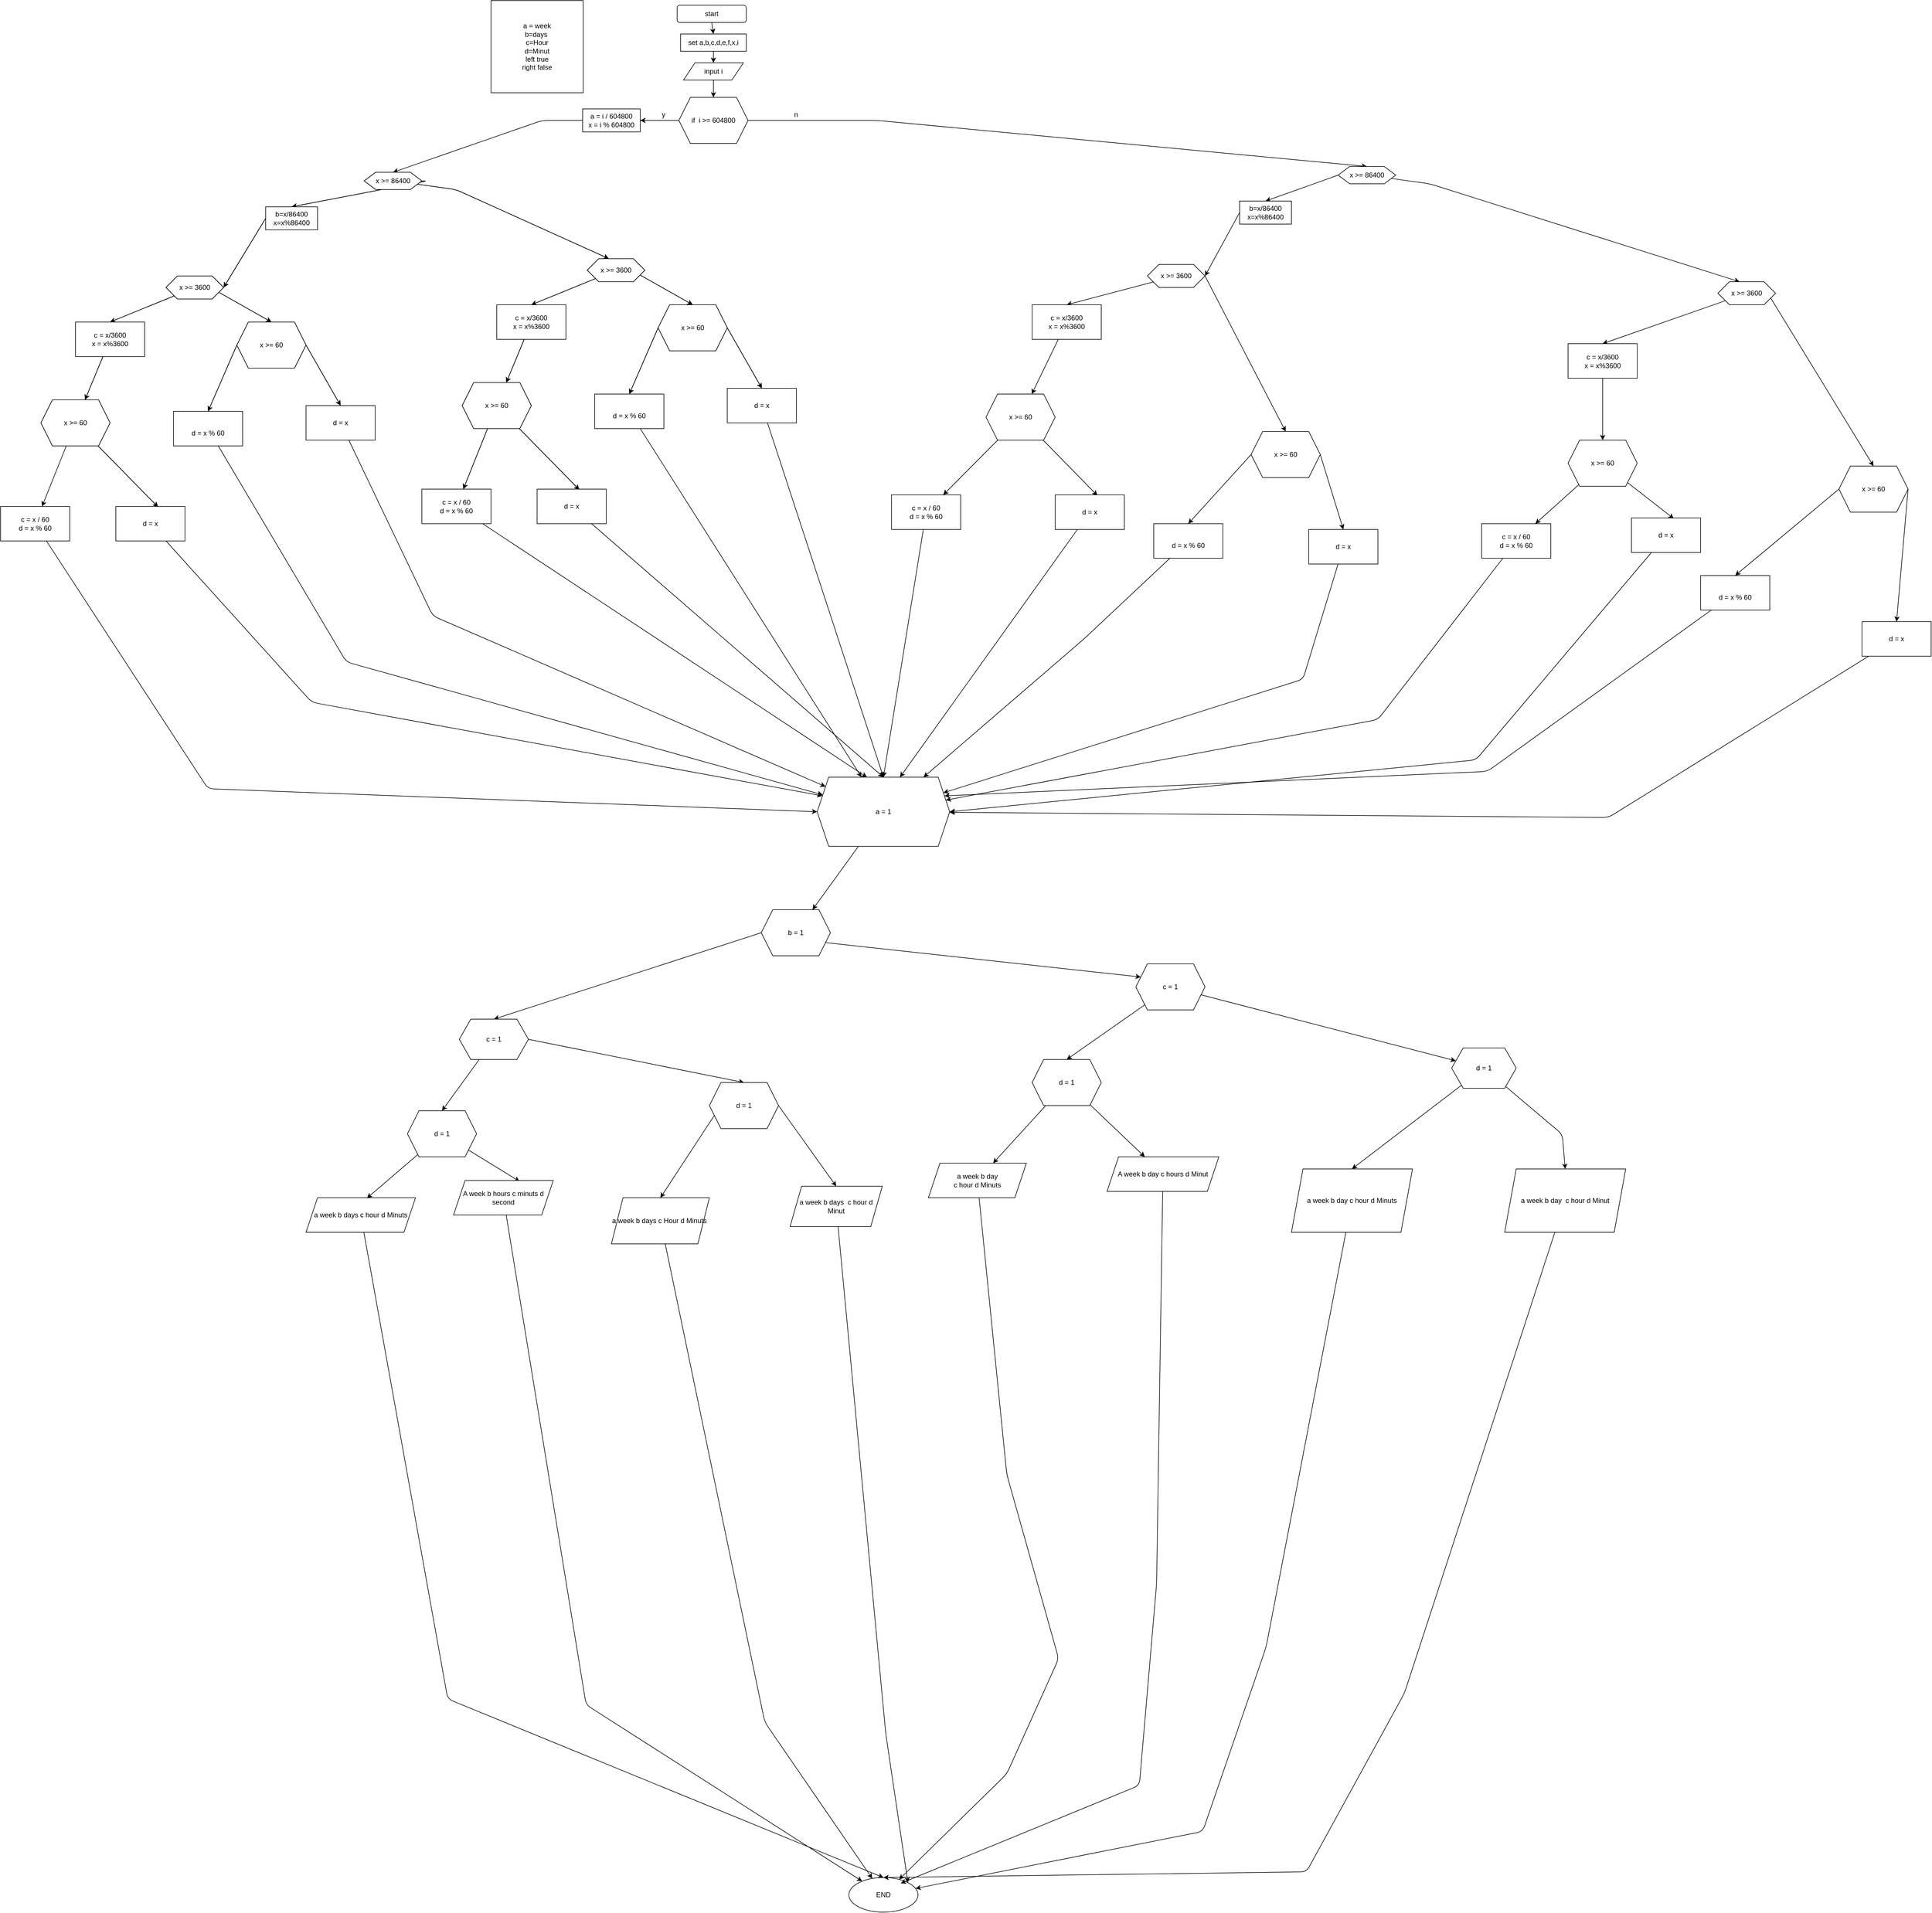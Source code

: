<mxfile>
    <diagram id="syNygfTc7iQa30JgWkQB" name="Page-1">
        <mxGraphModel dx="2212" dy="671" grid="0" gridSize="10" guides="1" tooltips="1" connect="1" arrows="1" fold="1" page="0" pageScale="1" pageWidth="827" pageHeight="1169" math="0" shadow="0">
            <root>
                <mxCell id="0"/>
                <mxCell id="1" parent="0"/>
                <mxCell id="12" style="edgeStyle=none;html=1;exitX=0.5;exitY=1;exitDx=0;exitDy=0;entryX=0.5;entryY=0;entryDx=0;entryDy=0;" edge="1" parent="1" source="2" target="5">
                    <mxGeometry relative="1" as="geometry"/>
                </mxCell>
                <mxCell id="2" value="start" style="rounded=1;whiteSpace=wrap;html=1;" vertex="1" parent="1">
                    <mxGeometry x="354" y="10" width="120" height="30" as="geometry"/>
                </mxCell>
                <mxCell id="10" style="edgeStyle=none;html=1;exitX=0.5;exitY=1;exitDx=0;exitDy=0;entryX=0.5;entryY=0;entryDx=0;entryDy=0;" edge="1" parent="1" source="3" target="4">
                    <mxGeometry relative="1" as="geometry"/>
                </mxCell>
                <mxCell id="3" value="input i" style="shape=parallelogram;perimeter=parallelogramPerimeter;whiteSpace=wrap;html=1;fixedSize=1;" vertex="1" parent="1">
                    <mxGeometry x="365" y="110" width="104" height="30" as="geometry"/>
                </mxCell>
                <mxCell id="9" style="edgeStyle=none;html=1;exitX=0;exitY=0.5;exitDx=0;exitDy=0;entryX=1;entryY=0.5;entryDx=0;entryDy=0;" edge="1" parent="1" source="4" target="6">
                    <mxGeometry relative="1" as="geometry"/>
                </mxCell>
                <mxCell id="13" style="edgeStyle=none;html=1;exitX=1;exitY=0.5;exitDx=0;exitDy=0;entryX=0.5;entryY=0;entryDx=0;entryDy=0;" edge="1" parent="1" source="4" target="329">
                    <mxGeometry relative="1" as="geometry">
                        <mxPoint x="700" y="240" as="targetPoint"/>
                        <Array as="points">
                            <mxPoint x="550" y="210"/>
                            <mxPoint x="700" y="210"/>
                        </Array>
                    </mxGeometry>
                </mxCell>
                <mxCell id="4" value="if&amp;nbsp; i &amp;gt;= 604800" style="shape=hexagon;perimeter=hexagonPerimeter2;whiteSpace=wrap;html=1;fixedSize=1;" vertex="1" parent="1">
                    <mxGeometry x="357" y="170" width="120" height="80" as="geometry"/>
                </mxCell>
                <mxCell id="11" style="edgeStyle=none;html=1;exitX=0.5;exitY=1;exitDx=0;exitDy=0;entryX=0.5;entryY=0;entryDx=0;entryDy=0;" edge="1" parent="1" source="5" target="3">
                    <mxGeometry relative="1" as="geometry"/>
                </mxCell>
                <mxCell id="5" value="set a,b,c,d,e,f,x,i" style="rounded=0;whiteSpace=wrap;html=1;" vertex="1" parent="1">
                    <mxGeometry x="360" y="60" width="114" height="30" as="geometry"/>
                </mxCell>
                <mxCell id="14" style="edgeStyle=none;html=1;exitX=0;exitY=0.5;exitDx=0;exitDy=0;entryX=0.5;entryY=0;entryDx=0;entryDy=0;" edge="1" parent="1" source="6" target="7">
                    <mxGeometry relative="1" as="geometry">
                        <Array as="points">
                            <mxPoint x="120" y="210"/>
                        </Array>
                    </mxGeometry>
                </mxCell>
                <mxCell id="6" value="a = i / 604800&lt;br&gt;x = i % 604800" style="rounded=0;whiteSpace=wrap;html=1;" vertex="1" parent="1">
                    <mxGeometry x="190" y="190" width="100" height="40" as="geometry"/>
                </mxCell>
                <mxCell id="29" style="edgeStyle=none;html=1;entryX=0.5;entryY=0;entryDx=0;entryDy=0;" edge="1" parent="1" source="7" target="21">
                    <mxGeometry relative="1" as="geometry">
                        <mxPoint x="-80" y="360" as="targetPoint"/>
                        <Array as="points">
                            <mxPoint x="-80" y="315"/>
                        </Array>
                    </mxGeometry>
                </mxCell>
                <mxCell id="30" value="" style="edgeStyle=none;html=1;entryX=0.375;entryY=0;entryDx=0;entryDy=0;" edge="1" parent="1" source="7" target="129">
                    <mxGeometry relative="1" as="geometry">
                        <mxPoint x="-27" y="360" as="targetPoint"/>
                        <Array as="points">
                            <mxPoint x="-30" y="330"/>
                        </Array>
                    </mxGeometry>
                </mxCell>
                <mxCell id="7" value="x &amp;gt;= 86400" style="shape=hexagon;perimeter=hexagonPerimeter2;whiteSpace=wrap;html=1;fixedSize=1;" vertex="1" parent="1">
                    <mxGeometry x="-189" y="300" width="100" height="30" as="geometry"/>
                </mxCell>
                <mxCell id="19" value="a = week&lt;br&gt;b=days&amp;nbsp;&lt;br&gt;c=Hour&lt;br&gt;d=Minut&lt;br&gt;left true&lt;br&gt;right false" style="whiteSpace=wrap;html=1;aspect=fixed;" vertex="1" parent="1">
                    <mxGeometry x="31" y="2" width="160" height="160" as="geometry"/>
                </mxCell>
                <mxCell id="34" style="edgeStyle=none;html=1;exitX=0;exitY=0.5;exitDx=0;exitDy=0;entryX=1;entryY=0.5;entryDx=0;entryDy=0;" edge="1" parent="1" source="21" target="31">
                    <mxGeometry relative="1" as="geometry"/>
                </mxCell>
                <mxCell id="21" value="b=x/86400&lt;br&gt;x=x%86400" style="whiteSpace=wrap;html=1;" vertex="1" parent="1">
                    <mxGeometry x="-360" y="360" width="90" height="40" as="geometry"/>
                </mxCell>
                <mxCell id="25" value="y&lt;br&gt;" style="text;html=1;align=center;verticalAlign=middle;resizable=0;points=[];autosize=1;strokeColor=none;fillColor=none;" vertex="1" parent="1">
                    <mxGeometry x="320" y="190" width="20" height="20" as="geometry"/>
                </mxCell>
                <mxCell id="26" value="n&lt;br&gt;" style="text;html=1;align=center;verticalAlign=middle;resizable=0;points=[];autosize=1;strokeColor=none;fillColor=none;" vertex="1" parent="1">
                    <mxGeometry x="550" y="190" width="20" height="20" as="geometry"/>
                </mxCell>
                <mxCell id="35" style="edgeStyle=none;html=1;exitX=1;exitY=0.75;exitDx=0;exitDy=0;entryX=0.5;entryY=0;entryDx=0;entryDy=0;" edge="1" parent="1" source="31" target="112">
                    <mxGeometry relative="1" as="geometry">
                        <mxPoint x="-130" y="520" as="targetPoint"/>
                    </mxGeometry>
                </mxCell>
                <mxCell id="36" style="edgeStyle=none;html=1;entryX=0.5;entryY=0;entryDx=0;entryDy=0;" edge="1" parent="1" source="31" target="33">
                    <mxGeometry relative="1" as="geometry"/>
                </mxCell>
                <mxCell id="31" value="x &amp;gt;= 3600" style="shape=hexagon;perimeter=hexagonPerimeter2;whiteSpace=wrap;html=1;fixedSize=1;" vertex="1" parent="1">
                    <mxGeometry x="-533" y="480" width="100" height="40" as="geometry"/>
                </mxCell>
                <mxCell id="38" value="" style="edgeStyle=none;html=1;" edge="1" parent="1" source="33" target="37">
                    <mxGeometry relative="1" as="geometry"/>
                </mxCell>
                <mxCell id="33" value="c = x/3600&lt;br&gt;x = x%3600" style="whiteSpace=wrap;html=1;" vertex="1" parent="1">
                    <mxGeometry x="-690" y="560" width="120" height="60" as="geometry"/>
                </mxCell>
                <mxCell id="41" style="edgeStyle=none;html=1;" edge="1" parent="1" source="37" target="39">
                    <mxGeometry relative="1" as="geometry">
                        <mxPoint x="-740" y="890" as="targetPoint"/>
                    </mxGeometry>
                </mxCell>
                <mxCell id="42" style="edgeStyle=none;html=1;entryX=0.611;entryY=0.019;entryDx=0;entryDy=0;entryPerimeter=0;" edge="1" parent="1" source="37" target="40">
                    <mxGeometry relative="1" as="geometry">
                        <mxPoint x="-500" y="890" as="targetPoint"/>
                    </mxGeometry>
                </mxCell>
                <mxCell id="37" value="x &amp;gt;= 60" style="shape=hexagon;perimeter=hexagonPerimeter2;whiteSpace=wrap;html=1;fixedSize=1;" vertex="1" parent="1">
                    <mxGeometry x="-750" y="695" width="120" height="80" as="geometry"/>
                </mxCell>
                <mxCell id="45" style="edgeStyle=none;html=1;entryX=0;entryY=0.5;entryDx=0;entryDy=0;" edge="1" parent="1" source="39" target="47">
                    <mxGeometry relative="1" as="geometry">
                        <mxPoint x="-593" y="890" as="targetPoint"/>
                        <Array as="points">
                            <mxPoint x="-460" y="1370"/>
                        </Array>
                    </mxGeometry>
                </mxCell>
                <mxCell id="39" value="c = x / 60&lt;br&gt;d = x % 60&lt;br&gt;" style="whiteSpace=wrap;html=1;" vertex="1" parent="1">
                    <mxGeometry x="-820" y="880" width="120" height="60" as="geometry"/>
                </mxCell>
                <mxCell id="111" style="edgeStyle=none;html=1;entryX=0;entryY=0.25;entryDx=0;entryDy=0;" edge="1" parent="1" source="40" target="47">
                    <mxGeometry relative="1" as="geometry">
                        <Array as="points">
                            <mxPoint x="-280" y="1220"/>
                        </Array>
                    </mxGeometry>
                </mxCell>
                <mxCell id="40" value="d = x" style="whiteSpace=wrap;html=1;" vertex="1" parent="1">
                    <mxGeometry x="-620" y="880" width="120" height="60" as="geometry"/>
                </mxCell>
                <mxCell id="110" style="edgeStyle=none;html=1;" edge="1" parent="1" source="47" target="48">
                    <mxGeometry relative="1" as="geometry"/>
                </mxCell>
                <mxCell id="47" value="a = 1" style="shape=hexagon;perimeter=hexagonPerimeter2;whiteSpace=wrap;html=1;fixedSize=1;" vertex="1" parent="1">
                    <mxGeometry x="597" y="1350" width="230" height="120" as="geometry"/>
                </mxCell>
                <mxCell id="87" style="edgeStyle=none;html=1;exitX=1;exitY=0.75;exitDx=0;exitDy=0;entryX=0;entryY=0.25;entryDx=0;entryDy=0;" edge="1" parent="1" source="48" target="49">
                    <mxGeometry relative="1" as="geometry">
                        <mxPoint x="436" y="1860" as="sourcePoint"/>
                    </mxGeometry>
                </mxCell>
                <mxCell id="89" value="" style="edgeStyle=none;html=1;entryX=0.5;entryY=0;entryDx=0;entryDy=0;exitX=0;exitY=0.5;exitDx=0;exitDy=0;" edge="1" parent="1" source="48" target="90">
                    <mxGeometry relative="1" as="geometry">
                        <mxPoint x="347.429" y="1900" as="sourcePoint"/>
                        <mxPoint x="226" y="2070" as="targetPoint"/>
                    </mxGeometry>
                </mxCell>
                <mxCell id="48" value="b = 1" style="shape=hexagon;perimeter=hexagonPerimeter2;whiteSpace=wrap;html=1;fixedSize=1;" vertex="1" parent="1">
                    <mxGeometry x="500" y="1580" width="120" height="80" as="geometry"/>
                </mxCell>
                <mxCell id="60" value="" style="edgeStyle=none;html=1;" edge="1" parent="1" source="49" target="50">
                    <mxGeometry relative="1" as="geometry"/>
                </mxCell>
                <mxCell id="74" value="" style="edgeStyle=none;html=1;entryX=0.5;entryY=0;entryDx=0;entryDy=0;" edge="1" parent="1" source="49" target="75">
                    <mxGeometry relative="1" as="geometry">
                        <mxPoint x="366" y="2180" as="targetPoint"/>
                    </mxGeometry>
                </mxCell>
                <mxCell id="49" value="c = 1" style="shape=hexagon;perimeter=hexagonPerimeter2;whiteSpace=wrap;html=1;fixedSize=1;" vertex="1" parent="1">
                    <mxGeometry x="1150" y="1674" width="120" height="80" as="geometry"/>
                </mxCell>
                <mxCell id="55" style="edgeStyle=none;html=1;entryX=0.5;entryY=0;entryDx=0;entryDy=0;" edge="1" parent="1" source="50" target="51">
                    <mxGeometry relative="1" as="geometry">
                        <Array as="points"/>
                    </mxGeometry>
                </mxCell>
                <mxCell id="59" style="edgeStyle=none;html=1;entryX=0.5;entryY=0;entryDx=0;entryDy=0;" edge="1" parent="1" source="50" target="58">
                    <mxGeometry relative="1" as="geometry">
                        <mxPoint x="1586" y="2355" as="targetPoint"/>
                        <Array as="points">
                            <mxPoint x="1890" y="1970"/>
                        </Array>
                    </mxGeometry>
                </mxCell>
                <mxCell id="50" value="d = 1" style="shape=hexagon;perimeter=hexagonPerimeter2;whiteSpace=wrap;html=1;fixedSize=1;" vertex="1" parent="1">
                    <mxGeometry x="1698" y="1820" width="112" height="70" as="geometry"/>
                </mxCell>
                <mxCell id="72" style="edgeStyle=none;html=1;" edge="1" parent="1" source="51" target="54">
                    <mxGeometry relative="1" as="geometry">
                        <Array as="points">
                            <mxPoint x="1376" y="2860"/>
                            <mxPoint x="1266" y="3180"/>
                        </Array>
                    </mxGeometry>
                </mxCell>
                <mxCell id="51" value="a week b day c hour d Minuts" style="shape=parallelogram;perimeter=parallelogramPerimeter;whiteSpace=wrap;html=1;fixedSize=1;" vertex="1" parent="1">
                    <mxGeometry x="1420" y="2030" width="210" height="110" as="geometry"/>
                </mxCell>
                <mxCell id="54" value="END" style="ellipse;whiteSpace=wrap;html=1;" vertex="1" parent="1">
                    <mxGeometry x="652" y="3260" width="120" height="60" as="geometry"/>
                </mxCell>
                <mxCell id="83" style="edgeStyle=none;html=1;entryX=0.5;entryY=0;entryDx=0;entryDy=0;" edge="1" parent="1" source="58" target="54">
                    <mxGeometry relative="1" as="geometry">
                        <mxPoint x="1056" y="2330" as="targetPoint"/>
                        <Array as="points">
                            <mxPoint x="1616" y="2940"/>
                            <mxPoint x="1446" y="3250"/>
                        </Array>
                    </mxGeometry>
                </mxCell>
                <mxCell id="58" value="a week b day&amp;nbsp; c hour d Minut" style="shape=parallelogram;perimeter=parallelogramPerimeter;whiteSpace=wrap;html=1;fixedSize=1;" vertex="1" parent="1">
                    <mxGeometry x="1790" y="2030" width="210" height="110" as="geometry"/>
                </mxCell>
                <mxCell id="79" value="" style="edgeStyle=none;html=1;" edge="1" parent="1" source="75" target="78">
                    <mxGeometry relative="1" as="geometry"/>
                </mxCell>
                <mxCell id="81" value="" style="edgeStyle=none;html=1;" edge="1" parent="1" source="75" target="80">
                    <mxGeometry relative="1" as="geometry"/>
                </mxCell>
                <mxCell id="75" value="d = 1" style="shape=hexagon;perimeter=hexagonPerimeter2;whiteSpace=wrap;html=1;fixedSize=1;" vertex="1" parent="1">
                    <mxGeometry x="970" y="1840" width="120" height="80" as="geometry"/>
                </mxCell>
                <mxCell id="86" style="edgeStyle=none;html=1;" edge="1" parent="1" source="78" target="54">
                    <mxGeometry relative="1" as="geometry">
                        <Array as="points">
                            <mxPoint x="926" y="2560"/>
                            <mxPoint x="1016" y="2880"/>
                            <mxPoint x="926" y="3080"/>
                        </Array>
                    </mxGeometry>
                </mxCell>
                <mxCell id="78" value="a week b day &lt;br&gt;c hour d Minuts" style="shape=parallelogram;perimeter=parallelogramPerimeter;whiteSpace=wrap;html=1;fixedSize=1;" vertex="1" parent="1">
                    <mxGeometry x="790" y="2020" width="170" height="60" as="geometry"/>
                </mxCell>
                <mxCell id="85" style="edgeStyle=none;html=1;entryX=0.75;entryY=0.167;entryDx=0;entryDy=0;entryPerimeter=0;" edge="1" parent="1" source="80" target="54">
                    <mxGeometry relative="1" as="geometry">
                        <Array as="points">
                            <mxPoint x="1186" y="2750"/>
                            <mxPoint x="1156" y="3100"/>
                        </Array>
                    </mxGeometry>
                </mxCell>
                <mxCell id="80" value="A week b day c hours d Minut" style="shape=parallelogram;perimeter=parallelogramPerimeter;whiteSpace=wrap;html=1;fixedSize=1;" vertex="1" parent="1">
                    <mxGeometry x="1100" y="2009" width="194" height="60" as="geometry"/>
                </mxCell>
                <mxCell id="99" style="edgeStyle=none;html=1;exitX=1;exitY=0.5;exitDx=0;exitDy=0;entryX=0.5;entryY=0;entryDx=0;entryDy=0;" edge="1" parent="1" source="90" target="94">
                    <mxGeometry relative="1" as="geometry">
                        <mxPoint x="256" y="2040" as="targetPoint"/>
                    </mxGeometry>
                </mxCell>
                <mxCell id="104" style="edgeStyle=none;html=1;entryX=0.5;entryY=0;entryDx=0;entryDy=0;" edge="1" parent="1" source="90" target="91">
                    <mxGeometry relative="1" as="geometry"/>
                </mxCell>
                <mxCell id="90" value="c = 1" style="shape=hexagon;perimeter=hexagonPerimeter2;whiteSpace=wrap;html=1;fixedSize=1;" vertex="1" parent="1">
                    <mxGeometry x="-24" y="1770" width="120" height="70" as="geometry"/>
                </mxCell>
                <mxCell id="105" style="edgeStyle=none;html=1;entryX=0.663;entryY=0.029;entryDx=0;entryDy=0;entryPerimeter=0;" edge="1" parent="1" source="91" target="93">
                    <mxGeometry relative="1" as="geometry"/>
                </mxCell>
                <mxCell id="106" style="edgeStyle=none;html=1;entryX=0.557;entryY=0.01;entryDx=0;entryDy=0;entryPerimeter=0;" edge="1" parent="1" source="91" target="92">
                    <mxGeometry relative="1" as="geometry"/>
                </mxCell>
                <mxCell id="91" value="d = 1" style="shape=hexagon;perimeter=hexagonPerimeter2;whiteSpace=wrap;html=1;fixedSize=1;" vertex="1" parent="1">
                    <mxGeometry x="-114" y="1929" width="120" height="80" as="geometry"/>
                </mxCell>
                <mxCell id="108" style="edgeStyle=none;html=1;entryX=0.5;entryY=0;entryDx=0;entryDy=0;" edge="1" parent="1" source="92" target="54">
                    <mxGeometry relative="1" as="geometry">
                        <mxPoint x="-454.0" y="3210" as="targetPoint"/>
                        <Array as="points">
                            <mxPoint x="-44" y="2950"/>
                        </Array>
                    </mxGeometry>
                </mxCell>
                <mxCell id="92" value="a week b days c hour d Minuts" style="shape=parallelogram;perimeter=parallelogramPerimeter;whiteSpace=wrap;html=1;fixedSize=1;" vertex="1" parent="1">
                    <mxGeometry x="-290" y="2080" width="190" height="60" as="geometry"/>
                </mxCell>
                <mxCell id="107" style="edgeStyle=none;html=1;" edge="1" parent="1" source="93" target="54">
                    <mxGeometry relative="1" as="geometry">
                        <Array as="points">
                            <mxPoint x="196" y="2960"/>
                        </Array>
                    </mxGeometry>
                </mxCell>
                <mxCell id="93" value="A week b hours c minuts d second" style="shape=parallelogram;perimeter=parallelogramPerimeter;whiteSpace=wrap;html=1;fixedSize=1;" vertex="1" parent="1">
                    <mxGeometry x="-34" y="2050" width="173" height="60" as="geometry"/>
                </mxCell>
                <mxCell id="100" style="edgeStyle=none;html=1;exitX=0;exitY=0.75;exitDx=0;exitDy=0;entryX=0.5;entryY=0;entryDx=0;entryDy=0;" edge="1" parent="1" source="94" target="95">
                    <mxGeometry relative="1" as="geometry"/>
                </mxCell>
                <mxCell id="101" style="edgeStyle=none;html=1;exitX=1;exitY=0.5;exitDx=0;exitDy=0;entryX=0.5;entryY=0;entryDx=0;entryDy=0;" edge="1" parent="1" source="94" target="96">
                    <mxGeometry relative="1" as="geometry">
                        <mxPoint x="531" y="2150" as="targetPoint"/>
                    </mxGeometry>
                </mxCell>
                <mxCell id="94" value="d = 1" style="shape=hexagon;perimeter=hexagonPerimeter2;whiteSpace=wrap;html=1;fixedSize=1;" vertex="1" parent="1">
                    <mxGeometry x="410" y="1880" width="120" height="80" as="geometry"/>
                </mxCell>
                <mxCell id="103" style="edgeStyle=none;html=1;" edge="1" parent="1" source="95" target="54">
                    <mxGeometry relative="1" as="geometry">
                        <mxPoint x="946" y="3060" as="targetPoint"/>
                        <Array as="points">
                            <mxPoint x="506" y="2990"/>
                        </Array>
                    </mxGeometry>
                </mxCell>
                <mxCell id="95" value="a week b days c Hour d Minuts&amp;nbsp;" style="shape=parallelogram;perimeter=parallelogramPerimeter;whiteSpace=wrap;html=1;fixedSize=1;" vertex="1" parent="1">
                    <mxGeometry x="240" y="2080" width="170" height="80" as="geometry"/>
                </mxCell>
                <mxCell id="102" style="edgeStyle=none;html=1;entryX=1;entryY=0;entryDx=0;entryDy=0;" edge="1" parent="1" source="96" target="54">
                    <mxGeometry relative="1" as="geometry">
                        <mxPoint x="686" y="2980" as="targetPoint"/>
                        <Array as="points">
                            <mxPoint x="716" y="3010"/>
                        </Array>
                    </mxGeometry>
                </mxCell>
                <mxCell id="96" value="a week b days&amp;nbsp; c hour d Minut" style="shape=parallelogram;perimeter=parallelogramPerimeter;whiteSpace=wrap;html=1;fixedSize=1;" vertex="1" parent="1">
                    <mxGeometry x="550" y="2060" width="160" height="70" as="geometry"/>
                </mxCell>
                <mxCell id="119" style="edgeStyle=none;html=1;entryX=0.5;entryY=0;entryDx=0;entryDy=0;exitX=0;exitY=0.5;exitDx=0;exitDy=0;" edge="1" parent="1" source="112" target="117">
                    <mxGeometry relative="1" as="geometry">
                        <mxPoint x="-96.243" y="810.004" as="sourcePoint"/>
                        <mxPoint x="-150" y="833.49" as="targetPoint"/>
                    </mxGeometry>
                </mxCell>
                <mxCell id="120" style="edgeStyle=none;html=1;exitX=1;exitY=0.5;exitDx=0;exitDy=0;entryX=0.5;entryY=0;entryDx=0;entryDy=0;" edge="1" parent="1" source="112" target="118">
                    <mxGeometry relative="1" as="geometry">
                        <mxPoint x="0.106" y="814.278" as="sourcePoint"/>
                    </mxGeometry>
                </mxCell>
                <mxCell id="112" value="x &amp;gt;= 60" style="shape=hexagon;perimeter=hexagonPerimeter2;whiteSpace=wrap;html=1;fixedSize=1;" vertex="1" parent="1">
                    <mxGeometry x="-410" y="560" width="120" height="80" as="geometry"/>
                </mxCell>
                <mxCell id="125" style="edgeStyle=none;html=1;" edge="1" parent="1" source="117" target="47">
                    <mxGeometry relative="1" as="geometry">
                        <Array as="points">
                            <mxPoint x="-220" y="1150"/>
                        </Array>
                    </mxGeometry>
                </mxCell>
                <mxCell id="117" value="&lt;br&gt;d = x % 60" style="whiteSpace=wrap;html=1;" vertex="1" parent="1">
                    <mxGeometry x="-520" y="715" width="120" height="60" as="geometry"/>
                </mxCell>
                <mxCell id="126" style="edgeStyle=none;html=1;" edge="1" parent="1" source="118" target="47">
                    <mxGeometry relative="1" as="geometry">
                        <Array as="points">
                            <mxPoint x="-70" y="1070"/>
                        </Array>
                    </mxGeometry>
                </mxCell>
                <mxCell id="118" value="d = x" style="whiteSpace=wrap;html=1;" vertex="1" parent="1">
                    <mxGeometry x="-290" y="705" width="120" height="60" as="geometry"/>
                </mxCell>
                <mxCell id="127" style="edgeStyle=none;html=1;exitX=1;exitY=0.75;exitDx=0;exitDy=0;entryX=0.5;entryY=0;entryDx=0;entryDy=0;" edge="1" parent="1" source="129" target="139">
                    <mxGeometry relative="1" as="geometry">
                        <mxPoint x="601" y="490" as="targetPoint"/>
                    </mxGeometry>
                </mxCell>
                <mxCell id="128" style="edgeStyle=none;html=1;entryX=0.5;entryY=0;entryDx=0;entryDy=0;" edge="1" parent="1" source="129" target="131">
                    <mxGeometry relative="1" as="geometry"/>
                </mxCell>
                <mxCell id="129" value="x &amp;gt;= 3600" style="shape=hexagon;perimeter=hexagonPerimeter2;whiteSpace=wrap;html=1;fixedSize=1;" vertex="1" parent="1">
                    <mxGeometry x="198" y="450" width="100" height="40" as="geometry"/>
                </mxCell>
                <mxCell id="130" value="" style="edgeStyle=none;html=1;" edge="1" parent="1" source="131" target="134">
                    <mxGeometry relative="1" as="geometry"/>
                </mxCell>
                <mxCell id="131" value="c = x/3600&lt;br&gt;x = x%3600" style="whiteSpace=wrap;html=1;" vertex="1" parent="1">
                    <mxGeometry x="41" y="530" width="120" height="60" as="geometry"/>
                </mxCell>
                <mxCell id="132" style="edgeStyle=none;html=1;" edge="1" parent="1" source="134" target="135">
                    <mxGeometry relative="1" as="geometry">
                        <mxPoint x="-9" y="860" as="targetPoint"/>
                    </mxGeometry>
                </mxCell>
                <mxCell id="133" style="edgeStyle=none;html=1;entryX=0.611;entryY=0.019;entryDx=0;entryDy=0;entryPerimeter=0;" edge="1" parent="1" source="134" target="136">
                    <mxGeometry relative="1" as="geometry">
                        <mxPoint x="231" y="860" as="targetPoint"/>
                    </mxGeometry>
                </mxCell>
                <mxCell id="134" value="x &amp;gt;= 60" style="shape=hexagon;perimeter=hexagonPerimeter2;whiteSpace=wrap;html=1;fixedSize=1;" vertex="1" parent="1">
                    <mxGeometry x="-19" y="665" width="120" height="80" as="geometry"/>
                </mxCell>
                <mxCell id="142" style="edgeStyle=none;html=1;entryX=0.375;entryY=0;entryDx=0;entryDy=0;" edge="1" parent="1" source="135" target="47">
                    <mxGeometry relative="1" as="geometry"/>
                </mxCell>
                <mxCell id="135" value="c = x / 60&lt;br&gt;d = x % 60&lt;br&gt;" style="whiteSpace=wrap;html=1;" vertex="1" parent="1">
                    <mxGeometry x="-89" y="850" width="120" height="60" as="geometry"/>
                </mxCell>
                <mxCell id="143" style="edgeStyle=none;html=1;entryX=0.5;entryY=0;entryDx=0;entryDy=0;" edge="1" parent="1" source="136" target="47">
                    <mxGeometry relative="1" as="geometry"/>
                </mxCell>
                <mxCell id="136" value="d = x" style="whiteSpace=wrap;html=1;" vertex="1" parent="1">
                    <mxGeometry x="111" y="850" width="120" height="60" as="geometry"/>
                </mxCell>
                <mxCell id="137" style="edgeStyle=none;html=1;entryX=0.5;entryY=0;entryDx=0;entryDy=0;exitX=0;exitY=0.5;exitDx=0;exitDy=0;" edge="1" parent="1" source="139" target="140">
                    <mxGeometry relative="1" as="geometry">
                        <mxPoint x="634.757" y="780.004" as="sourcePoint"/>
                        <mxPoint x="581" y="803.49" as="targetPoint"/>
                    </mxGeometry>
                </mxCell>
                <mxCell id="138" style="edgeStyle=none;html=1;exitX=1;exitY=0.5;exitDx=0;exitDy=0;entryX=0.5;entryY=0;entryDx=0;entryDy=0;" edge="1" parent="1" source="139" target="141">
                    <mxGeometry relative="1" as="geometry">
                        <mxPoint x="731.106" y="784.278" as="sourcePoint"/>
                    </mxGeometry>
                </mxCell>
                <mxCell id="139" value="x &amp;gt;= 60" style="shape=hexagon;perimeter=hexagonPerimeter2;whiteSpace=wrap;html=1;fixedSize=1;" vertex="1" parent="1">
                    <mxGeometry x="321" y="530" width="120" height="80" as="geometry"/>
                </mxCell>
                <mxCell id="144" style="edgeStyle=none;html=1;" edge="1" parent="1" source="140" target="47">
                    <mxGeometry relative="1" as="geometry"/>
                </mxCell>
                <mxCell id="140" value="&lt;br&gt;d = x % 60" style="whiteSpace=wrap;html=1;" vertex="1" parent="1">
                    <mxGeometry x="211" y="685" width="120" height="60" as="geometry"/>
                </mxCell>
                <mxCell id="145" style="edgeStyle=none;html=1;entryX=0.5;entryY=0;entryDx=0;entryDy=0;" edge="1" parent="1" source="141" target="47">
                    <mxGeometry relative="1" as="geometry">
                        <mxPoint x="390" y="1330" as="targetPoint"/>
                    </mxGeometry>
                </mxCell>
                <mxCell id="141" value="d = x" style="whiteSpace=wrap;html=1;" vertex="1" parent="1">
                    <mxGeometry x="441" y="675" width="120" height="60" as="geometry"/>
                </mxCell>
                <mxCell id="180" style="edgeStyle=none;html=1;entryX=0.5;entryY=0;entryDx=0;entryDy=0;" edge="1" source="182" target="184" parent="1">
                    <mxGeometry relative="1" as="geometry">
                        <mxPoint x="-80" y="360" as="targetPoint"/>
                        <Array as="points">
                            <mxPoint x="-80" y="315"/>
                        </Array>
                    </mxGeometry>
                </mxCell>
                <mxCell id="181" value="" style="edgeStyle=none;html=1;entryX=0.375;entryY=0;entryDx=0;entryDy=0;" edge="1" source="182" target="200" parent="1">
                    <mxGeometry relative="1" as="geometry">
                        <mxPoint x="-27" y="360" as="targetPoint"/>
                        <Array as="points">
                            <mxPoint x="-30" y="330"/>
                        </Array>
                    </mxGeometry>
                </mxCell>
                <mxCell id="182" value="x &amp;gt;= 86400" style="shape=hexagon;perimeter=hexagonPerimeter2;whiteSpace=wrap;html=1;fixedSize=1;" vertex="1" parent="1">
                    <mxGeometry x="-189" y="300" width="100" height="30" as="geometry"/>
                </mxCell>
                <mxCell id="183" style="edgeStyle=none;html=1;exitX=0;exitY=0.5;exitDx=0;exitDy=0;entryX=1;entryY=0.5;entryDx=0;entryDy=0;" edge="1" source="184" target="187" parent="1">
                    <mxGeometry relative="1" as="geometry"/>
                </mxCell>
                <mxCell id="184" value="b=x/86400&lt;br&gt;x=x%86400" style="whiteSpace=wrap;html=1;" vertex="1" parent="1">
                    <mxGeometry x="-360" y="360" width="90" height="40" as="geometry"/>
                </mxCell>
                <mxCell id="185" style="edgeStyle=none;html=1;exitX=1;exitY=0.75;exitDx=0;exitDy=0;entryX=0.5;entryY=0;entryDx=0;entryDy=0;" edge="1" source="187" target="195" parent="1">
                    <mxGeometry relative="1" as="geometry">
                        <mxPoint x="-130" y="520" as="targetPoint"/>
                    </mxGeometry>
                </mxCell>
                <mxCell id="186" style="edgeStyle=none;html=1;entryX=0.5;entryY=0;entryDx=0;entryDy=0;" edge="1" source="187" target="189" parent="1">
                    <mxGeometry relative="1" as="geometry"/>
                </mxCell>
                <mxCell id="187" value="x &amp;gt;= 3600" style="shape=hexagon;perimeter=hexagonPerimeter2;whiteSpace=wrap;html=1;fixedSize=1;" vertex="1" parent="1">
                    <mxGeometry x="-533" y="480" width="100" height="40" as="geometry"/>
                </mxCell>
                <mxCell id="188" value="" style="edgeStyle=none;html=1;" edge="1" source="189" target="191" parent="1">
                    <mxGeometry relative="1" as="geometry"/>
                </mxCell>
                <mxCell id="189" value="c = x/3600&lt;br&gt;x = x%3600" style="whiteSpace=wrap;html=1;" vertex="1" parent="1">
                    <mxGeometry x="-690" y="560" width="120" height="60" as="geometry"/>
                </mxCell>
                <mxCell id="190" style="edgeStyle=none;html=1;entryX=0.611;entryY=0.019;entryDx=0;entryDy=0;entryPerimeter=0;" edge="1" source="191" target="192" parent="1">
                    <mxGeometry relative="1" as="geometry">
                        <mxPoint x="-500" y="890" as="targetPoint"/>
                    </mxGeometry>
                </mxCell>
                <mxCell id="191" value="x &amp;gt;= 60" style="shape=hexagon;perimeter=hexagonPerimeter2;whiteSpace=wrap;html=1;fixedSize=1;" vertex="1" parent="1">
                    <mxGeometry x="-750" y="695" width="120" height="80" as="geometry"/>
                </mxCell>
                <mxCell id="192" value="d = x" style="whiteSpace=wrap;html=1;" vertex="1" parent="1">
                    <mxGeometry x="-620" y="880" width="120" height="60" as="geometry"/>
                </mxCell>
                <mxCell id="193" style="edgeStyle=none;html=1;entryX=0.5;entryY=0;entryDx=0;entryDy=0;exitX=0;exitY=0.5;exitDx=0;exitDy=0;" edge="1" source="195" target="196" parent="1">
                    <mxGeometry relative="1" as="geometry">
                        <mxPoint x="-96.243" y="810.004" as="sourcePoint"/>
                        <mxPoint x="-150" y="833.49" as="targetPoint"/>
                    </mxGeometry>
                </mxCell>
                <mxCell id="194" style="edgeStyle=none;html=1;exitX=1;exitY=0.5;exitDx=0;exitDy=0;entryX=0.5;entryY=0;entryDx=0;entryDy=0;" edge="1" source="195" target="197" parent="1">
                    <mxGeometry relative="1" as="geometry">
                        <mxPoint x="0.106" y="814.278" as="sourcePoint"/>
                    </mxGeometry>
                </mxCell>
                <mxCell id="195" value="x &amp;gt;= 60" style="shape=hexagon;perimeter=hexagonPerimeter2;whiteSpace=wrap;html=1;fixedSize=1;" vertex="1" parent="1">
                    <mxGeometry x="-410" y="560" width="120" height="80" as="geometry"/>
                </mxCell>
                <mxCell id="196" value="&lt;br&gt;d = x % 60" style="whiteSpace=wrap;html=1;" vertex="1" parent="1">
                    <mxGeometry x="-520" y="715" width="120" height="60" as="geometry"/>
                </mxCell>
                <mxCell id="197" value="d = x" style="whiteSpace=wrap;html=1;" vertex="1" parent="1">
                    <mxGeometry x="-290" y="705" width="120" height="60" as="geometry"/>
                </mxCell>
                <mxCell id="198" style="edgeStyle=none;html=1;exitX=1;exitY=0.75;exitDx=0;exitDy=0;entryX=0.5;entryY=0;entryDx=0;entryDy=0;" edge="1" source="200" target="210" parent="1">
                    <mxGeometry relative="1" as="geometry">
                        <mxPoint x="601" y="490" as="targetPoint"/>
                    </mxGeometry>
                </mxCell>
                <mxCell id="199" style="edgeStyle=none;html=1;entryX=0.5;entryY=0;entryDx=0;entryDy=0;" edge="1" source="200" target="202" parent="1">
                    <mxGeometry relative="1" as="geometry"/>
                </mxCell>
                <mxCell id="200" value="x &amp;gt;= 3600" style="shape=hexagon;perimeter=hexagonPerimeter2;whiteSpace=wrap;html=1;fixedSize=1;" vertex="1" parent="1">
                    <mxGeometry x="198" y="450" width="100" height="40" as="geometry"/>
                </mxCell>
                <mxCell id="201" value="" style="edgeStyle=none;html=1;" edge="1" source="202" target="205" parent="1">
                    <mxGeometry relative="1" as="geometry"/>
                </mxCell>
                <mxCell id="202" value="c = x/3600&lt;br&gt;x = x%3600" style="whiteSpace=wrap;html=1;" vertex="1" parent="1">
                    <mxGeometry x="41" y="530" width="120" height="60" as="geometry"/>
                </mxCell>
                <mxCell id="203" style="edgeStyle=none;html=1;" edge="1" source="205" target="206" parent="1">
                    <mxGeometry relative="1" as="geometry">
                        <mxPoint x="-9" y="860" as="targetPoint"/>
                    </mxGeometry>
                </mxCell>
                <mxCell id="204" style="edgeStyle=none;html=1;entryX=0.611;entryY=0.019;entryDx=0;entryDy=0;entryPerimeter=0;" edge="1" source="205" target="207" parent="1">
                    <mxGeometry relative="1" as="geometry">
                        <mxPoint x="231" y="860" as="targetPoint"/>
                    </mxGeometry>
                </mxCell>
                <mxCell id="205" value="x &amp;gt;= 60" style="shape=hexagon;perimeter=hexagonPerimeter2;whiteSpace=wrap;html=1;fixedSize=1;" vertex="1" parent="1">
                    <mxGeometry x="-19" y="665" width="120" height="80" as="geometry"/>
                </mxCell>
                <mxCell id="206" value="c = x / 60&lt;br&gt;d = x % 60&lt;br&gt;" style="whiteSpace=wrap;html=1;" vertex="1" parent="1">
                    <mxGeometry x="-89" y="850" width="120" height="60" as="geometry"/>
                </mxCell>
                <mxCell id="207" value="d = x" style="whiteSpace=wrap;html=1;" vertex="1" parent="1">
                    <mxGeometry x="111" y="850" width="120" height="60" as="geometry"/>
                </mxCell>
                <mxCell id="208" style="edgeStyle=none;html=1;entryX=0.5;entryY=0;entryDx=0;entryDy=0;exitX=0;exitY=0.5;exitDx=0;exitDy=0;" edge="1" source="210" target="211" parent="1">
                    <mxGeometry relative="1" as="geometry">
                        <mxPoint x="634.757" y="780.004" as="sourcePoint"/>
                        <mxPoint x="581" y="803.49" as="targetPoint"/>
                    </mxGeometry>
                </mxCell>
                <mxCell id="209" style="edgeStyle=none;html=1;exitX=1;exitY=0.5;exitDx=0;exitDy=0;entryX=0.5;entryY=0;entryDx=0;entryDy=0;" edge="1" source="210" target="212" parent="1">
                    <mxGeometry relative="1" as="geometry">
                        <mxPoint x="731.106" y="784.278" as="sourcePoint"/>
                    </mxGeometry>
                </mxCell>
                <mxCell id="210" value="x &amp;gt;= 60" style="shape=hexagon;perimeter=hexagonPerimeter2;whiteSpace=wrap;html=1;fixedSize=1;" vertex="1" parent="1">
                    <mxGeometry x="321" y="530" width="120" height="80" as="geometry"/>
                </mxCell>
                <mxCell id="211" value="&lt;br&gt;d = x % 60" style="whiteSpace=wrap;html=1;" vertex="1" parent="1">
                    <mxGeometry x="211" y="685" width="120" height="60" as="geometry"/>
                </mxCell>
                <mxCell id="212" value="d = x" style="whiteSpace=wrap;html=1;" vertex="1" parent="1">
                    <mxGeometry x="441" y="675" width="120" height="60" as="geometry"/>
                </mxCell>
                <mxCell id="328" value="" style="edgeStyle=none;html=1;entryX=0.375;entryY=0;entryDx=0;entryDy=0;" edge="1" parent="1" source="329" target="349">
                    <mxGeometry relative="1" as="geometry">
                        <mxPoint x="1663" y="350" as="targetPoint"/>
                        <Array as="points">
                            <mxPoint x="1660" y="320"/>
                        </Array>
                    </mxGeometry>
                </mxCell>
                <mxCell id="396" style="edgeStyle=none;html=1;exitX=0;exitY=0.5;exitDx=0;exitDy=0;entryX=0.5;entryY=0;entryDx=0;entryDy=0;" edge="1" parent="1" source="329" target="331">
                    <mxGeometry relative="1" as="geometry"/>
                </mxCell>
                <mxCell id="329" value="x &amp;gt;= 86400" style="shape=hexagon;perimeter=hexagonPerimeter2;whiteSpace=wrap;html=1;fixedSize=1;" vertex="1" parent="1">
                    <mxGeometry x="1501" y="290" width="100" height="30" as="geometry"/>
                </mxCell>
                <mxCell id="330" style="edgeStyle=none;html=1;exitX=0;exitY=0.5;exitDx=0;exitDy=0;entryX=1;entryY=0.5;entryDx=0;entryDy=0;" edge="1" parent="1" source="331" target="334">
                    <mxGeometry relative="1" as="geometry"/>
                </mxCell>
                <mxCell id="331" value="b=x/86400&lt;br&gt;x=x%86400" style="whiteSpace=wrap;html=1;" vertex="1" parent="1">
                    <mxGeometry x="1330" y="350" width="90" height="40" as="geometry"/>
                </mxCell>
                <mxCell id="333" style="edgeStyle=none;html=1;entryX=0.5;entryY=0;entryDx=0;entryDy=0;" edge="1" parent="1" source="334" target="336">
                    <mxGeometry relative="1" as="geometry"/>
                </mxCell>
                <mxCell id="334" value="x &amp;gt;= 3600" style="shape=hexagon;perimeter=hexagonPerimeter2;whiteSpace=wrap;html=1;fixedSize=1;" vertex="1" parent="1">
                    <mxGeometry x="1170" y="460" width="100" height="40" as="geometry"/>
                </mxCell>
                <mxCell id="335" value="" style="edgeStyle=none;html=1;" edge="1" parent="1" source="336" target="339">
                    <mxGeometry relative="1" as="geometry"/>
                </mxCell>
                <mxCell id="336" value="c = x/3600&lt;br&gt;x = x%3600" style="whiteSpace=wrap;html=1;" vertex="1" parent="1">
                    <mxGeometry x="970" y="530" width="120" height="60" as="geometry"/>
                </mxCell>
                <mxCell id="337" style="edgeStyle=none;html=1;" edge="1" parent="1" source="339" target="340">
                    <mxGeometry relative="1" as="geometry">
                        <mxPoint x="950" y="880" as="targetPoint"/>
                    </mxGeometry>
                </mxCell>
                <mxCell id="338" style="edgeStyle=none;html=1;entryX=0.611;entryY=0.019;entryDx=0;entryDy=0;entryPerimeter=0;" edge="1" parent="1" source="339" target="341">
                    <mxGeometry relative="1" as="geometry">
                        <mxPoint x="1190" y="880" as="targetPoint"/>
                    </mxGeometry>
                </mxCell>
                <mxCell id="339" value="x &amp;gt;= 60" style="shape=hexagon;perimeter=hexagonPerimeter2;whiteSpace=wrap;html=1;fixedSize=1;" vertex="1" parent="1">
                    <mxGeometry x="890" y="685" width="120" height="80" as="geometry"/>
                </mxCell>
                <mxCell id="397" style="edgeStyle=none;html=1;entryX=0.5;entryY=0;entryDx=0;entryDy=0;" edge="1" parent="1" source="340" target="47">
                    <mxGeometry relative="1" as="geometry"/>
                </mxCell>
                <mxCell id="340" value="c = x / 60&lt;br&gt;d = x % 60&lt;br&gt;" style="whiteSpace=wrap;html=1;" vertex="1" parent="1">
                    <mxGeometry x="726" y="860" width="120" height="60" as="geometry"/>
                </mxCell>
                <mxCell id="398" style="edgeStyle=none;html=1;entryX=0.625;entryY=0;entryDx=0;entryDy=0;" edge="1" parent="1" source="341" target="47">
                    <mxGeometry relative="1" as="geometry">
                        <mxPoint x="710" y="1360" as="targetPoint"/>
                    </mxGeometry>
                </mxCell>
                <mxCell id="341" value="d = x" style="whiteSpace=wrap;html=1;" vertex="1" parent="1">
                    <mxGeometry x="1010" y="860" width="120" height="60" as="geometry"/>
                </mxCell>
                <mxCell id="342" style="edgeStyle=none;html=1;entryX=0.5;entryY=0;entryDx=0;entryDy=0;exitX=0;exitY=0.5;exitDx=0;exitDy=0;" edge="1" parent="1" source="344" target="345">
                    <mxGeometry relative="1" as="geometry">
                        <mxPoint x="1593.757" y="800.004" as="sourcePoint"/>
                        <mxPoint x="1540" y="823.49" as="targetPoint"/>
                    </mxGeometry>
                </mxCell>
                <mxCell id="343" style="edgeStyle=none;html=1;exitX=1;exitY=0.5;exitDx=0;exitDy=0;entryX=0.5;entryY=0;entryDx=0;entryDy=0;" edge="1" parent="1" source="344" target="346">
                    <mxGeometry relative="1" as="geometry">
                        <mxPoint x="1690.106" y="804.278" as="sourcePoint"/>
                    </mxGeometry>
                </mxCell>
                <mxCell id="344" value="x &amp;gt;= 60" style="shape=hexagon;perimeter=hexagonPerimeter2;whiteSpace=wrap;html=1;fixedSize=1;" vertex="1" parent="1">
                    <mxGeometry x="1350" y="750" width="120" height="80" as="geometry"/>
                </mxCell>
                <mxCell id="399" style="edgeStyle=none;html=1;" edge="1" parent="1" source="345" target="47">
                    <mxGeometry relative="1" as="geometry">
                        <Array as="points">
                            <mxPoint x="1060" y="1110"/>
                        </Array>
                    </mxGeometry>
                </mxCell>
                <mxCell id="345" value="&lt;br&gt;d = x % 60" style="whiteSpace=wrap;html=1;" vertex="1" parent="1">
                    <mxGeometry x="1181" y="910" width="120" height="60" as="geometry"/>
                </mxCell>
                <mxCell id="401" style="edgeStyle=none;html=1;" edge="1" parent="1" source="346" target="47">
                    <mxGeometry relative="1" as="geometry">
                        <Array as="points">
                            <mxPoint x="1440" y="1180"/>
                        </Array>
                    </mxGeometry>
                </mxCell>
                <mxCell id="346" value="d = x" style="whiteSpace=wrap;html=1;" vertex="1" parent="1">
                    <mxGeometry x="1450" y="920" width="120" height="60" as="geometry"/>
                </mxCell>
                <mxCell id="347" style="edgeStyle=none;html=1;exitX=1;exitY=0.75;exitDx=0;exitDy=0;entryX=0.5;entryY=0;entryDx=0;entryDy=0;" edge="1" parent="1" source="349" target="359">
                    <mxGeometry relative="1" as="geometry">
                        <mxPoint x="2291" y="480" as="targetPoint"/>
                    </mxGeometry>
                </mxCell>
                <mxCell id="348" style="edgeStyle=none;html=1;entryX=0.5;entryY=0;entryDx=0;entryDy=0;" edge="1" parent="1" source="349" target="351">
                    <mxGeometry relative="1" as="geometry"/>
                </mxCell>
                <mxCell id="349" value="x &amp;gt;= 3600" style="shape=hexagon;perimeter=hexagonPerimeter2;whiteSpace=wrap;html=1;fixedSize=1;" vertex="1" parent="1">
                    <mxGeometry x="2160" y="490" width="100" height="40" as="geometry"/>
                </mxCell>
                <mxCell id="350" value="" style="edgeStyle=none;html=1;" edge="1" parent="1" source="351" target="354">
                    <mxGeometry relative="1" as="geometry"/>
                </mxCell>
                <mxCell id="351" value="c = x/3600&lt;br&gt;x = x%3600" style="whiteSpace=wrap;html=1;" vertex="1" parent="1">
                    <mxGeometry x="1900" y="597.5" width="120" height="60" as="geometry"/>
                </mxCell>
                <mxCell id="352" style="edgeStyle=none;html=1;" edge="1" parent="1" source="354" target="355">
                    <mxGeometry relative="1" as="geometry">
                        <mxPoint x="1681" y="850" as="targetPoint"/>
                    </mxGeometry>
                </mxCell>
                <mxCell id="353" style="edgeStyle=none;html=1;entryX=0.611;entryY=0.019;entryDx=0;entryDy=0;entryPerimeter=0;" edge="1" parent="1" source="354" target="356">
                    <mxGeometry relative="1" as="geometry">
                        <mxPoint x="1921" y="850" as="targetPoint"/>
                    </mxGeometry>
                </mxCell>
                <mxCell id="354" value="x &amp;gt;= 60" style="shape=hexagon;perimeter=hexagonPerimeter2;whiteSpace=wrap;html=1;fixedSize=1;" vertex="1" parent="1">
                    <mxGeometry x="1900" y="765" width="120" height="80" as="geometry"/>
                </mxCell>
                <mxCell id="400" style="edgeStyle=none;html=1;" edge="1" parent="1" source="355" target="47">
                    <mxGeometry relative="1" as="geometry">
                        <Array as="points">
                            <mxPoint x="1570" y="1250"/>
                        </Array>
                    </mxGeometry>
                </mxCell>
                <mxCell id="355" value="c = x / 60&lt;br&gt;d = x % 60&lt;br&gt;" style="whiteSpace=wrap;html=1;" vertex="1" parent="1">
                    <mxGeometry x="1750" y="910" width="120" height="60" as="geometry"/>
                </mxCell>
                <mxCell id="402" style="edgeStyle=none;html=1;entryX=1;entryY=0.5;entryDx=0;entryDy=0;" edge="1" parent="1" source="356" target="47">
                    <mxGeometry relative="1" as="geometry">
                        <Array as="points">
                            <mxPoint x="1740" y="1320"/>
                        </Array>
                    </mxGeometry>
                </mxCell>
                <mxCell id="356" value="d = x" style="whiteSpace=wrap;html=1;" vertex="1" parent="1">
                    <mxGeometry x="2010" y="900" width="120" height="60" as="geometry"/>
                </mxCell>
                <mxCell id="357" style="edgeStyle=none;html=1;entryX=0.5;entryY=0;entryDx=0;entryDy=0;exitX=0;exitY=0.5;exitDx=0;exitDy=0;" edge="1" parent="1" source="359" target="360">
                    <mxGeometry relative="1" as="geometry">
                        <mxPoint x="2503.757" y="1042.504" as="sourcePoint"/>
                        <mxPoint x="2450" y="1065.99" as="targetPoint"/>
                    </mxGeometry>
                </mxCell>
                <mxCell id="358" style="edgeStyle=none;html=1;exitX=1;exitY=0.5;exitDx=0;exitDy=0;entryX=0.5;entryY=0;entryDx=0;entryDy=0;" edge="1" parent="1" source="359" target="361">
                    <mxGeometry relative="1" as="geometry">
                        <mxPoint x="2600.106" y="1046.778" as="sourcePoint"/>
                    </mxGeometry>
                </mxCell>
                <mxCell id="359" value="x &amp;gt;= 60" style="shape=hexagon;perimeter=hexagonPerimeter2;whiteSpace=wrap;html=1;fixedSize=1;" vertex="1" parent="1">
                    <mxGeometry x="2370" y="810" width="120" height="80" as="geometry"/>
                </mxCell>
                <mxCell id="403" style="edgeStyle=none;html=1;entryX=1;entryY=0.25;entryDx=0;entryDy=0;" edge="1" parent="1" source="360" target="47">
                    <mxGeometry relative="1" as="geometry">
                        <Array as="points">
                            <mxPoint x="1760" y="1340"/>
                        </Array>
                    </mxGeometry>
                </mxCell>
                <mxCell id="360" value="&lt;br&gt;d = x % 60" style="whiteSpace=wrap;html=1;" vertex="1" parent="1">
                    <mxGeometry x="2130" y="1000" width="120" height="60" as="geometry"/>
                </mxCell>
                <mxCell id="404" style="edgeStyle=none;html=1;" edge="1" parent="1" source="361" target="47">
                    <mxGeometry relative="1" as="geometry">
                        <Array as="points">
                            <mxPoint x="1970" y="1420"/>
                        </Array>
                    </mxGeometry>
                </mxCell>
                <mxCell id="361" value="d = x" style="whiteSpace=wrap;html=1;" vertex="1" parent="1">
                    <mxGeometry x="2410" y="1080" width="120" height="60" as="geometry"/>
                </mxCell>
                <mxCell id="367" style="edgeStyle=none;html=1;exitX=1;exitY=0.5;exitDx=0;exitDy=0;entryX=0.5;entryY=0;entryDx=0;entryDy=0;" edge="1" parent="1" source="334" target="344">
                    <mxGeometry relative="1" as="geometry">
                        <mxPoint x="1420" y="597.5" as="targetPoint"/>
                        <mxPoint x="1328.667" y="545.833" as="sourcePoint"/>
                    </mxGeometry>
                </mxCell>
            </root>
        </mxGraphModel>
    </diagram>
</mxfile>